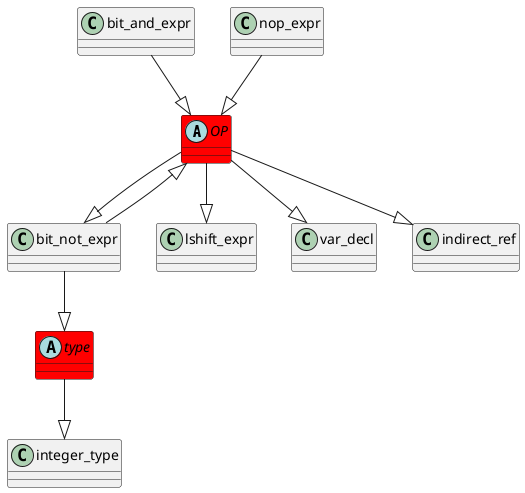 @startuml
abstract class	OP	 #red	
OP	 --|> 	bit_not_expr	
bit_and_expr	 --|> 	OP	
abstract class	type	 #red	
type	 --|> 	integer_type	
bit_not_expr	 --|> 	type	
OP	 --|> 	lshift_expr	
bit_not_expr	 --|> 	OP	
OP	 --|> 	var_decl	
nop_expr	 --|> 	OP	
OP	 --|> 	indirect_ref	
@enduml
